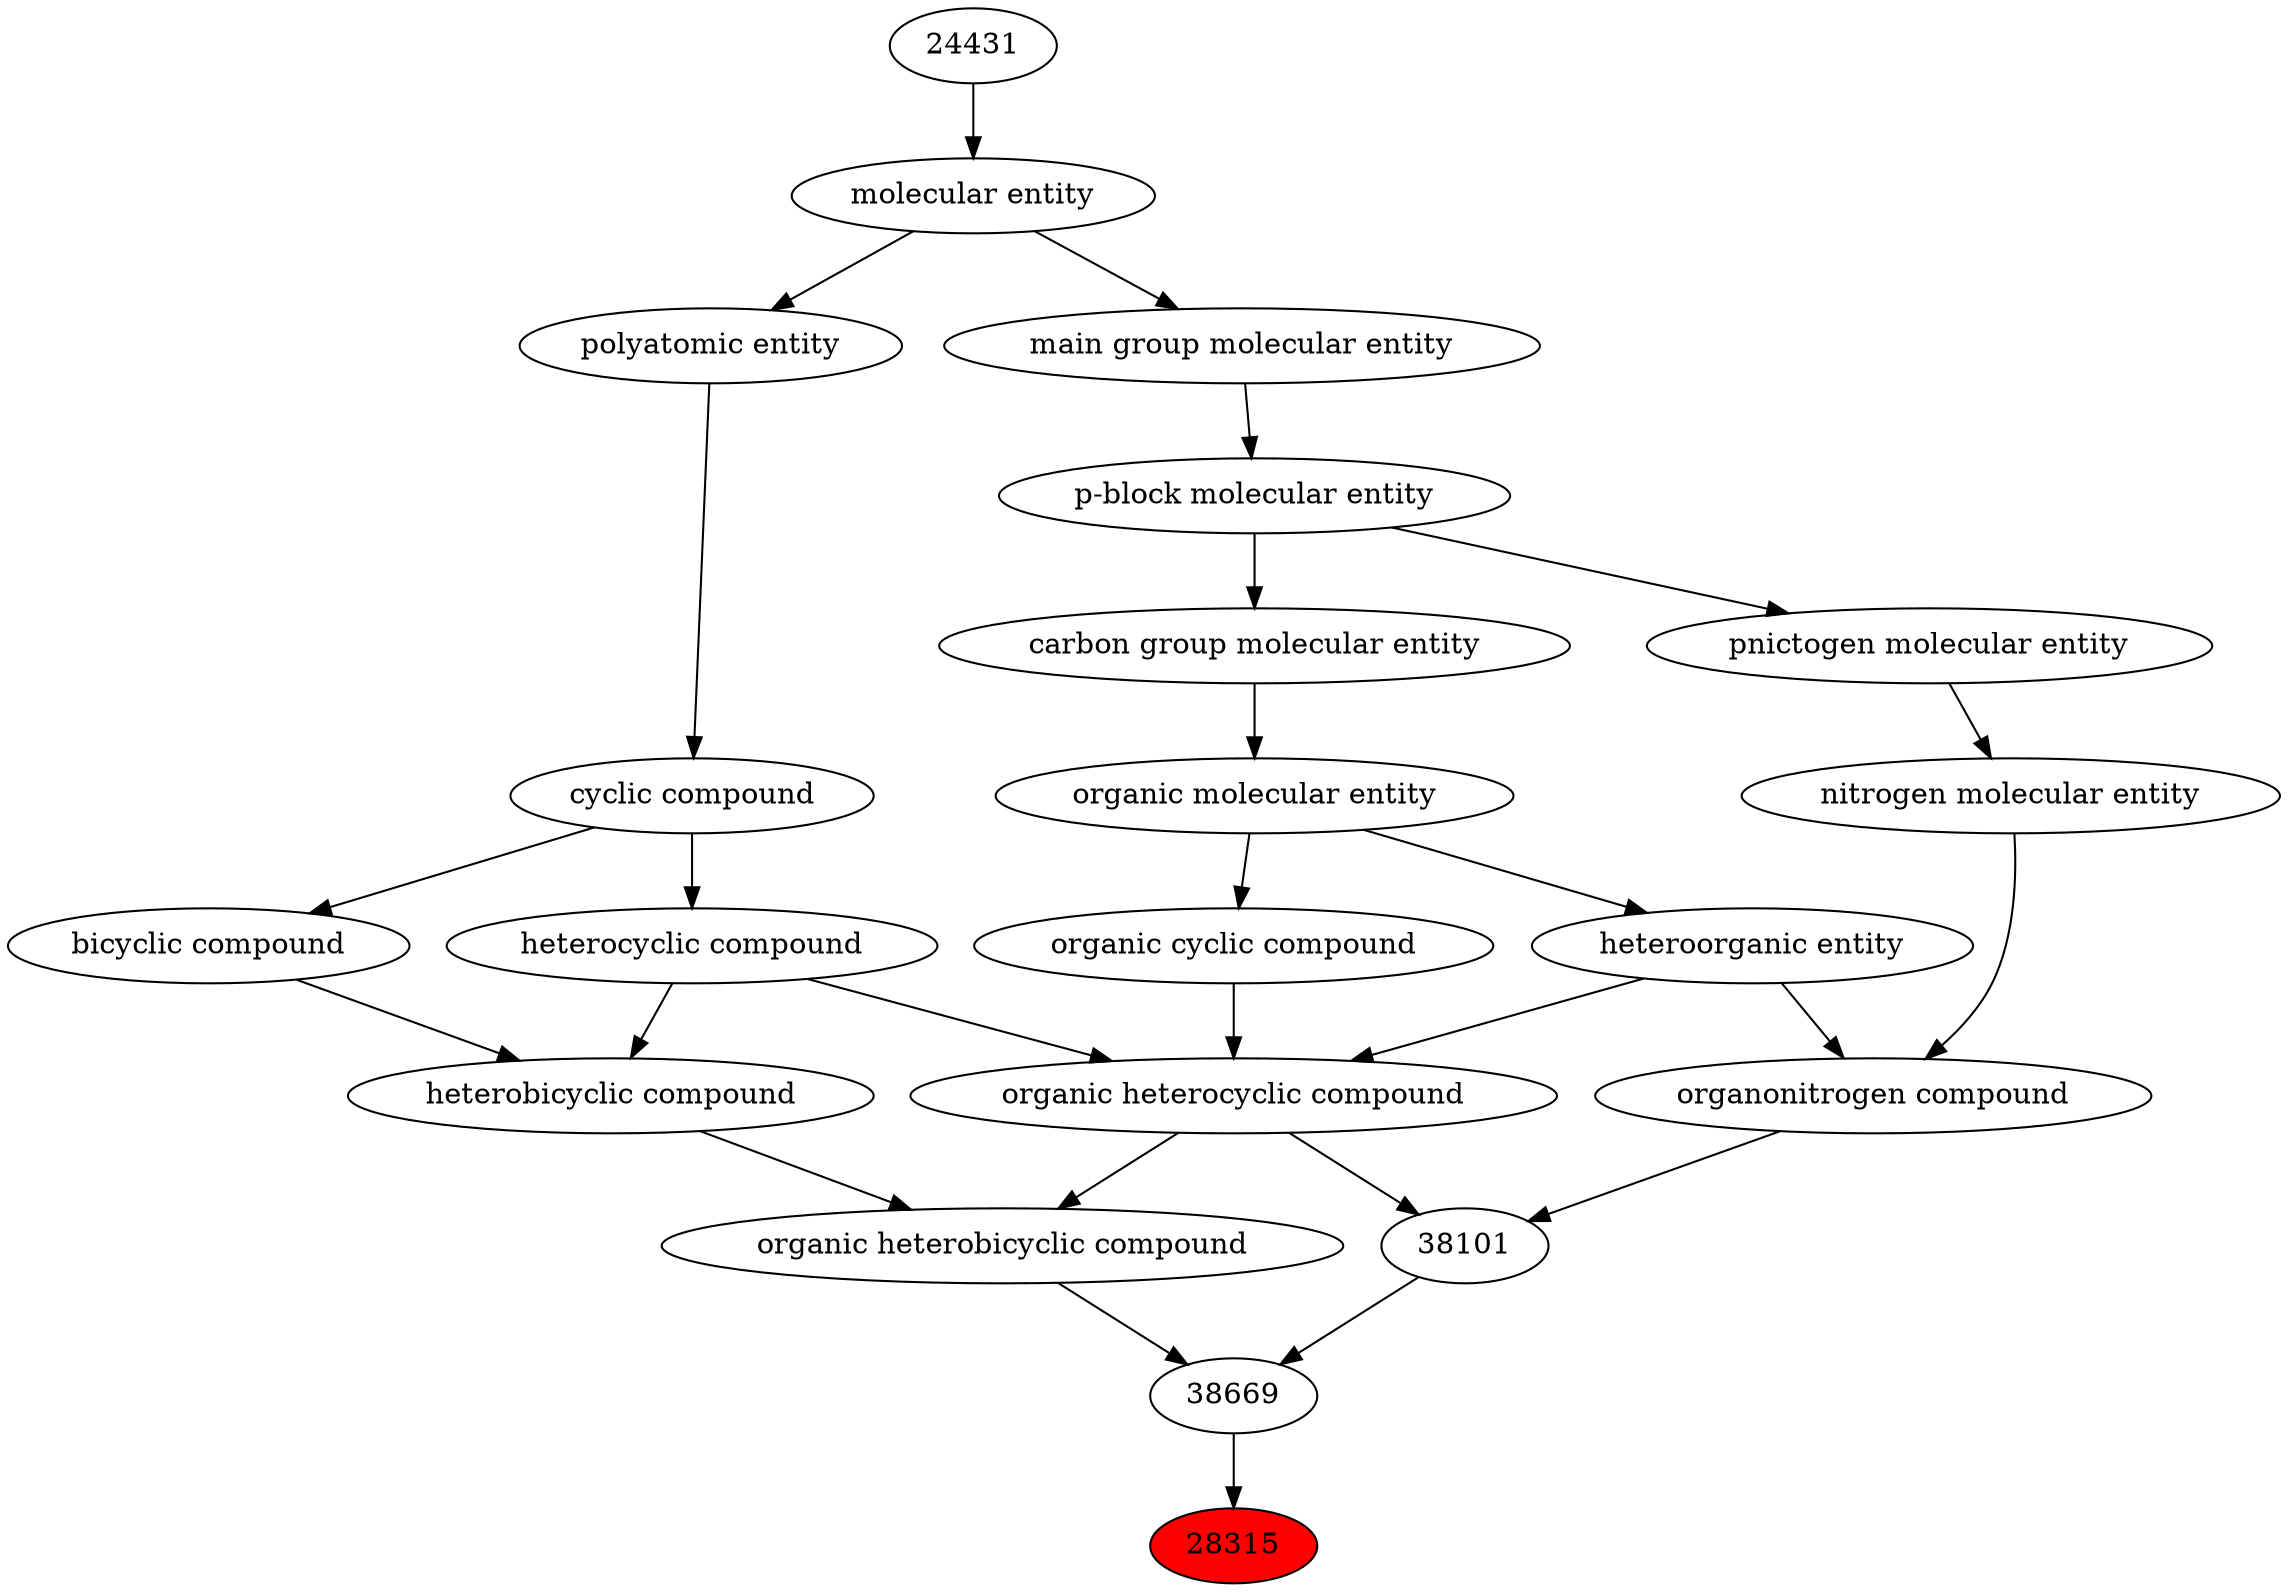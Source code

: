 digraph tree{ 
28315 [label="28315" fillcolor=red style=filled]
38669 -> 28315
38669 [label="38669"]
27171 -> 38669
38101 -> 38669
27171 [label="organic heterobicyclic compound"]
33672 -> 27171
24532 -> 27171
38101 [label="38101"]
24532 -> 38101
35352 -> 38101
33672 [label="heterobicyclic compound"]
33636 -> 33672
5686 -> 33672
24532 [label="organic heterocyclic compound"]
33285 -> 24532
33832 -> 24532
5686 -> 24532
35352 [label="organonitrogen compound"]
51143 -> 35352
33285 -> 35352
33636 [label="bicyclic compound"]
33595 -> 33636
5686 [label="heterocyclic compound"]
33595 -> 5686
33285 [label="heteroorganic entity"]
50860 -> 33285
33832 [label="organic cyclic compound"]
50860 -> 33832
51143 [label="nitrogen molecular entity"]
33302 -> 51143
33595 [label="cyclic compound"]
36357 -> 33595
50860 [label="organic molecular entity"]
33582 -> 50860
33302 [label="pnictogen molecular entity"]
33675 -> 33302
36357 [label="polyatomic entity"]
23367 -> 36357
33582 [label="carbon group molecular entity"]
33675 -> 33582
33675 [label="p-block molecular entity"]
33579 -> 33675
23367 [label="molecular entity"]
24431 -> 23367
33579 [label="main group molecular entity"]
23367 -> 33579
24431 [label="24431"]
}